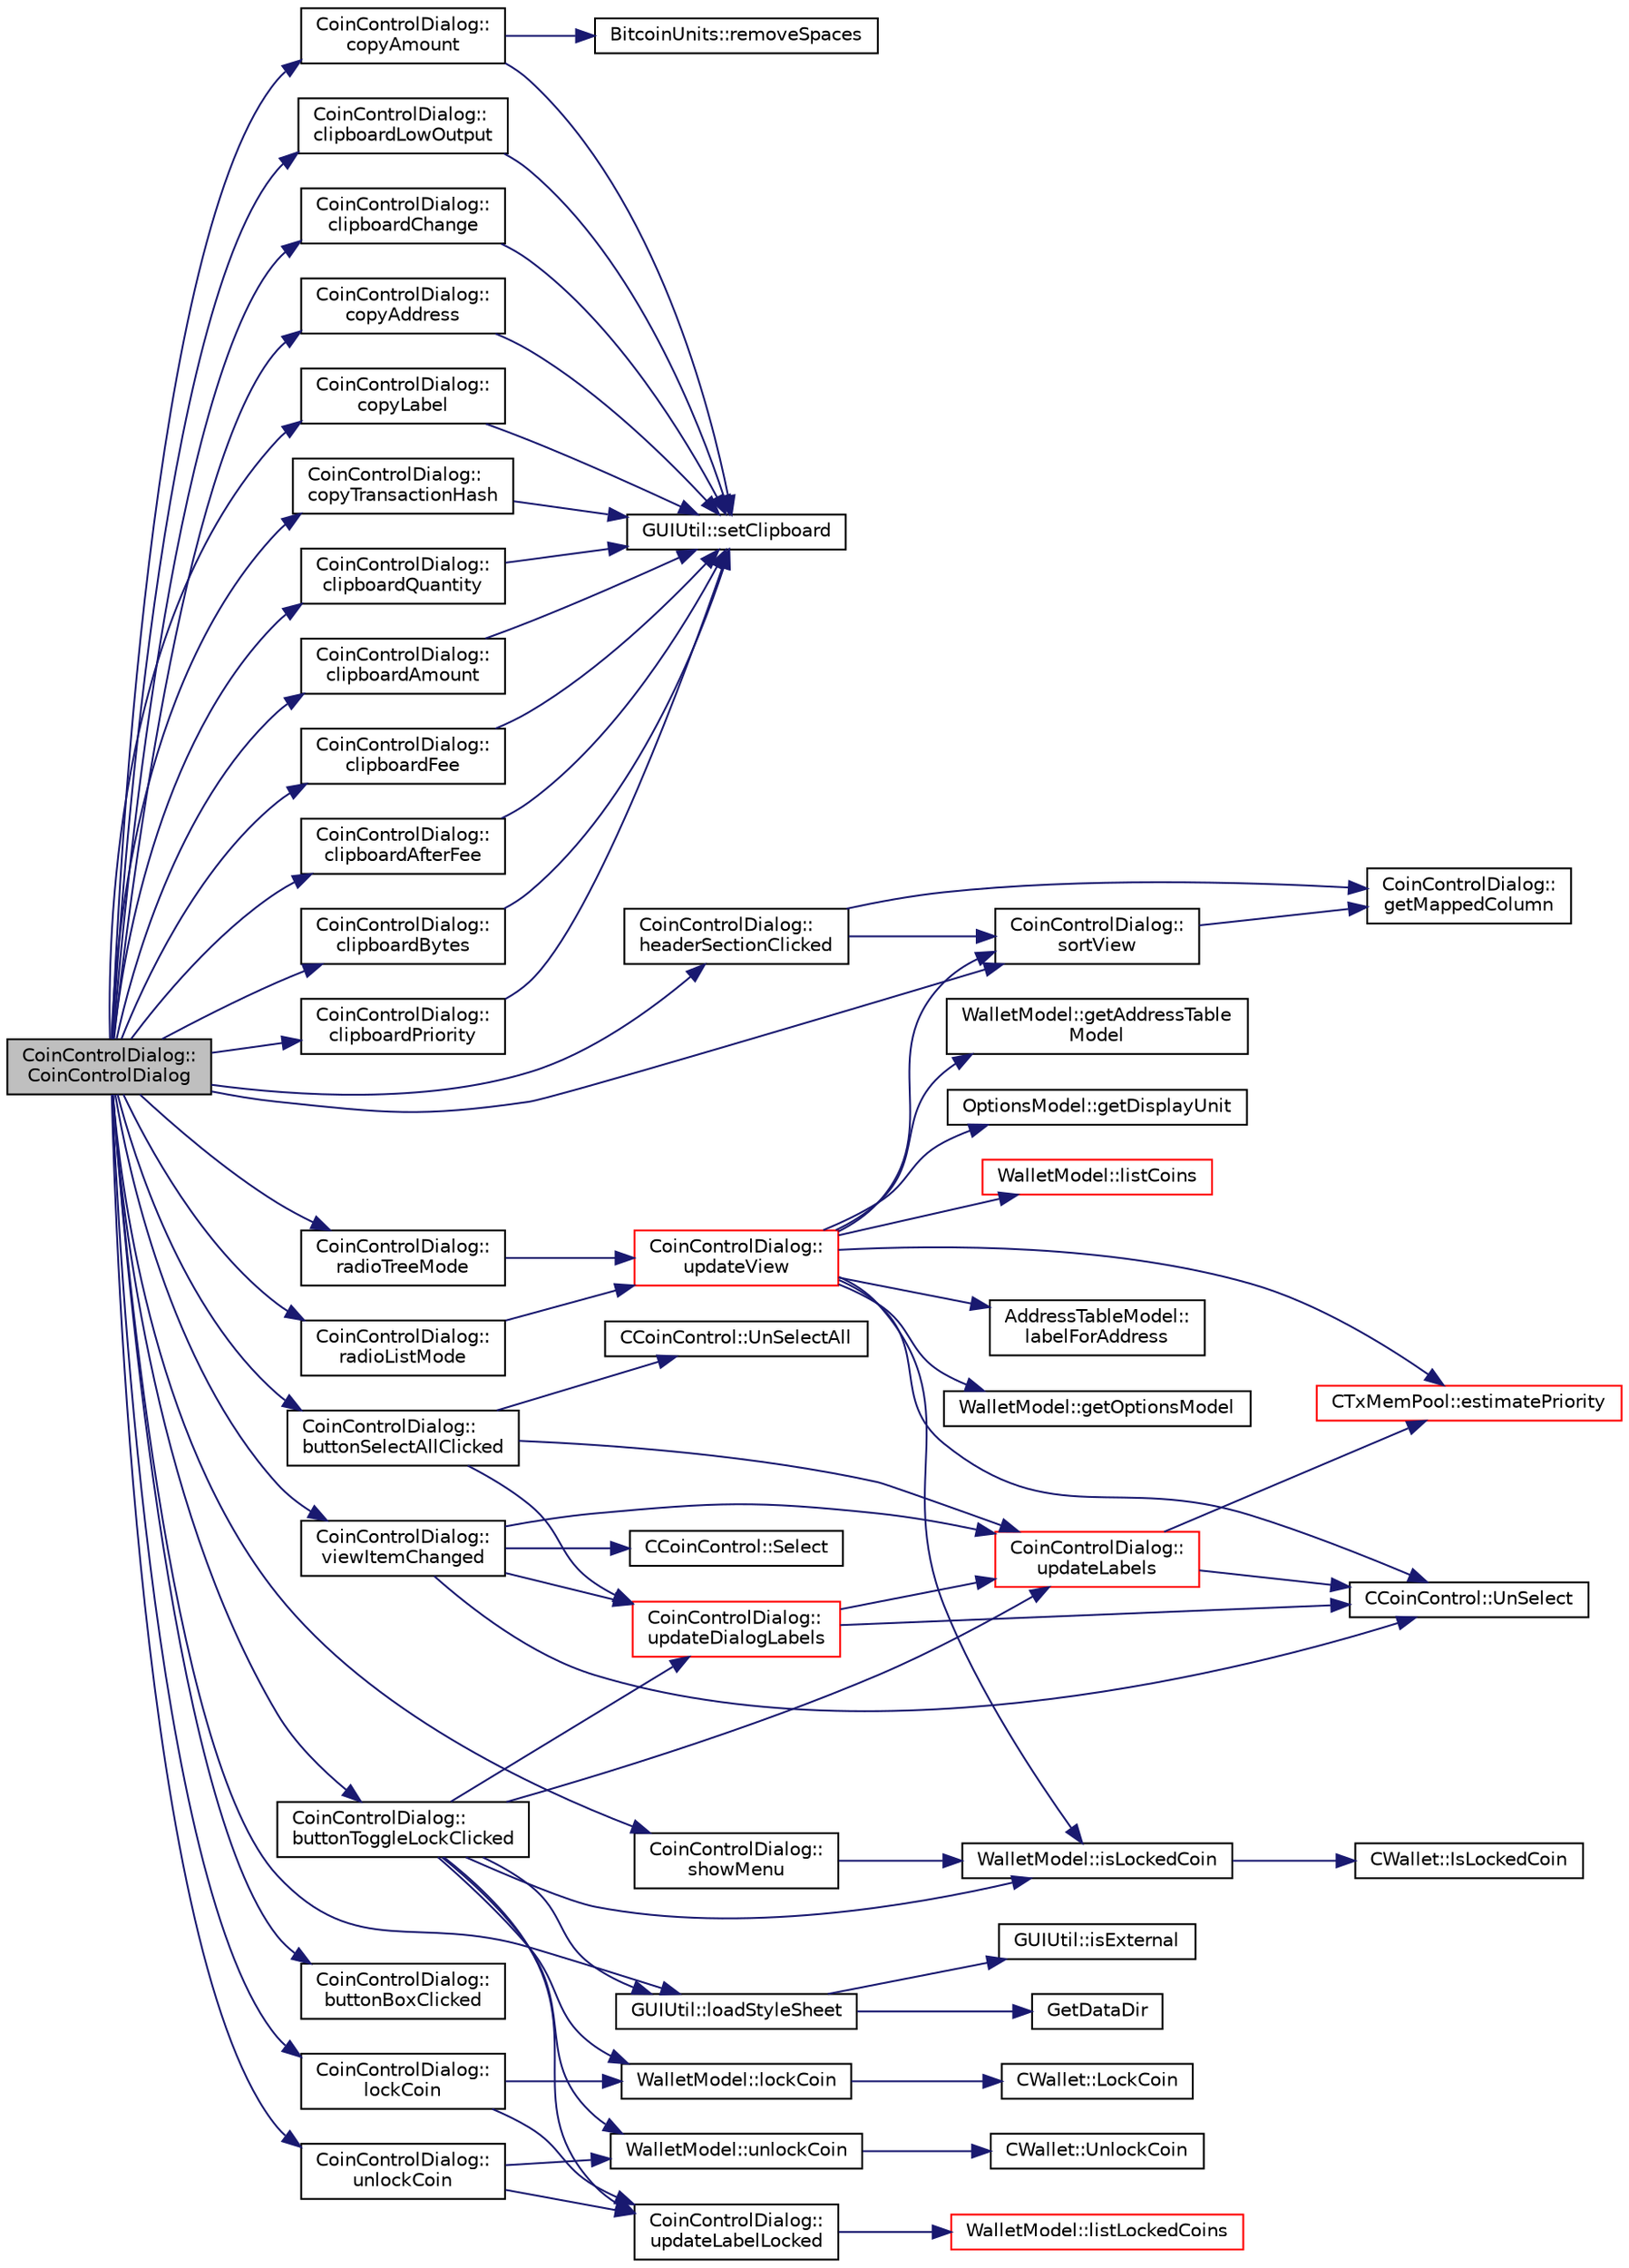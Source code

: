 digraph "CoinControlDialog::CoinControlDialog"
{
  edge [fontname="Helvetica",fontsize="10",labelfontname="Helvetica",labelfontsize="10"];
  node [fontname="Helvetica",fontsize="10",shape=record];
  rankdir="LR";
  Node0 [label="CoinControlDialog::\lCoinControlDialog",height=0.2,width=0.4,color="black", fillcolor="grey75", style="filled", fontcolor="black"];
  Node0 -> Node1 [color="midnightblue",fontsize="10",style="solid",fontname="Helvetica"];
  Node1 [label="GUIUtil::loadStyleSheet",height=0.2,width=0.4,color="black", fillcolor="white", style="filled",URL="$namespace_g_u_i_util.html#a2e749681627868ac0f70c0c8aa1dcb32",tooltip="Load global CSS theme. "];
  Node1 -> Node2 [color="midnightblue",fontsize="10",style="solid",fontname="Helvetica"];
  Node2 [label="GUIUtil::isExternal",height=0.2,width=0.4,color="black", fillcolor="white", style="filled",URL="$namespace_g_u_i_util.html#a2e5ef5c3c42eeecfc616aeae7cba0488",tooltip="Check whether a theme is not build-in. "];
  Node1 -> Node3 [color="midnightblue",fontsize="10",style="solid",fontname="Helvetica"];
  Node3 [label="GetDataDir",height=0.2,width=0.4,color="black", fillcolor="white", style="filled",URL="$util_8cpp.html#ab83866a054745d4b30a3948a1b44beba"];
  Node0 -> Node4 [color="midnightblue",fontsize="10",style="solid",fontname="Helvetica"];
  Node4 [label="CoinControlDialog::\lshowMenu",height=0.2,width=0.4,color="black", fillcolor="white", style="filled",URL="$class_coin_control_dialog.html#aaab37948490af620c7c2a1ab809c15ff"];
  Node4 -> Node5 [color="midnightblue",fontsize="10",style="solid",fontname="Helvetica"];
  Node5 [label="WalletModel::isLockedCoin",height=0.2,width=0.4,color="black", fillcolor="white", style="filled",URL="$class_wallet_model.html#abeea7ae42ec38ace2786b2e3d340f5a2"];
  Node5 -> Node6 [color="midnightblue",fontsize="10",style="solid",fontname="Helvetica"];
  Node6 [label="CWallet::IsLockedCoin",height=0.2,width=0.4,color="black", fillcolor="white", style="filled",URL="$group___actions.html#ga58abc6e61537f10bfb9429587ed29074"];
  Node0 -> Node7 [color="midnightblue",fontsize="10",style="solid",fontname="Helvetica"];
  Node7 [label="CoinControlDialog::\lcopyAddress",height=0.2,width=0.4,color="black", fillcolor="white", style="filled",URL="$class_coin_control_dialog.html#af0481202c3261dc198e17faeb69989ac"];
  Node7 -> Node8 [color="midnightblue",fontsize="10",style="solid",fontname="Helvetica"];
  Node8 [label="GUIUtil::setClipboard",height=0.2,width=0.4,color="black", fillcolor="white", style="filled",URL="$namespace_g_u_i_util.html#aef655b19f129179ca32f11a4d0da1a07"];
  Node0 -> Node9 [color="midnightblue",fontsize="10",style="solid",fontname="Helvetica"];
  Node9 [label="CoinControlDialog::\lcopyLabel",height=0.2,width=0.4,color="black", fillcolor="white", style="filled",URL="$class_coin_control_dialog.html#a9d3b94e72c48d580afb75e4988284288"];
  Node9 -> Node8 [color="midnightblue",fontsize="10",style="solid",fontname="Helvetica"];
  Node0 -> Node10 [color="midnightblue",fontsize="10",style="solid",fontname="Helvetica"];
  Node10 [label="CoinControlDialog::\lcopyAmount",height=0.2,width=0.4,color="black", fillcolor="white", style="filled",URL="$class_coin_control_dialog.html#a0d153803be26b0e81585a7d6ab6995bc"];
  Node10 -> Node8 [color="midnightblue",fontsize="10",style="solid",fontname="Helvetica"];
  Node10 -> Node11 [color="midnightblue",fontsize="10",style="solid",fontname="Helvetica"];
  Node11 [label="BitcoinUnits::removeSpaces",height=0.2,width=0.4,color="black", fillcolor="white", style="filled",URL="$class_bitcoin_units.html#a9354c3d913372b03101a23dc9cd18023"];
  Node0 -> Node12 [color="midnightblue",fontsize="10",style="solid",fontname="Helvetica"];
  Node12 [label="CoinControlDialog::\lcopyTransactionHash",height=0.2,width=0.4,color="black", fillcolor="white", style="filled",URL="$class_coin_control_dialog.html#ab955ce01377ae2f9d01e22620f2d3a60"];
  Node12 -> Node8 [color="midnightblue",fontsize="10",style="solid",fontname="Helvetica"];
  Node0 -> Node13 [color="midnightblue",fontsize="10",style="solid",fontname="Helvetica"];
  Node13 [label="CoinControlDialog::\llockCoin",height=0.2,width=0.4,color="black", fillcolor="white", style="filled",URL="$class_coin_control_dialog.html#a92d82e9a08d81b99fda6546d83f63a19"];
  Node13 -> Node14 [color="midnightblue",fontsize="10",style="solid",fontname="Helvetica"];
  Node14 [label="WalletModel::lockCoin",height=0.2,width=0.4,color="black", fillcolor="white", style="filled",URL="$class_wallet_model.html#a9bb6c954dc3cf27e25ced65375fa02f0"];
  Node14 -> Node15 [color="midnightblue",fontsize="10",style="solid",fontname="Helvetica"];
  Node15 [label="CWallet::LockCoin",height=0.2,width=0.4,color="black", fillcolor="white", style="filled",URL="$group___actions.html#ga2be3aa26d84c79bdcabb41c6b3fe0e0f"];
  Node13 -> Node16 [color="midnightblue",fontsize="10",style="solid",fontname="Helvetica"];
  Node16 [label="CoinControlDialog::\lupdateLabelLocked",height=0.2,width=0.4,color="black", fillcolor="white", style="filled",URL="$class_coin_control_dialog.html#acedbd41abf3490c556afbebde2ba6b49"];
  Node16 -> Node17 [color="midnightblue",fontsize="10",style="solid",fontname="Helvetica"];
  Node17 [label="WalletModel::listLockedCoins",height=0.2,width=0.4,color="red", fillcolor="white", style="filled",URL="$class_wallet_model.html#a367977352d1ef183ec2cb6b508a85bc2"];
  Node0 -> Node19 [color="midnightblue",fontsize="10",style="solid",fontname="Helvetica"];
  Node19 [label="CoinControlDialog::\lunlockCoin",height=0.2,width=0.4,color="black", fillcolor="white", style="filled",URL="$class_coin_control_dialog.html#a3097ebdc8972660aae30f49f2ccd1d8c"];
  Node19 -> Node20 [color="midnightblue",fontsize="10",style="solid",fontname="Helvetica"];
  Node20 [label="WalletModel::unlockCoin",height=0.2,width=0.4,color="black", fillcolor="white", style="filled",URL="$class_wallet_model.html#a0a5514bd400327df0f7d63341d8fabf4"];
  Node20 -> Node21 [color="midnightblue",fontsize="10",style="solid",fontname="Helvetica"];
  Node21 [label="CWallet::UnlockCoin",height=0.2,width=0.4,color="black", fillcolor="white", style="filled",URL="$group___actions.html#gabd60f5b890e2c62c05c6a2de6322197f"];
  Node19 -> Node16 [color="midnightblue",fontsize="10",style="solid",fontname="Helvetica"];
  Node0 -> Node22 [color="midnightblue",fontsize="10",style="solid",fontname="Helvetica"];
  Node22 [label="CoinControlDialog::\lclipboardQuantity",height=0.2,width=0.4,color="black", fillcolor="white", style="filled",URL="$class_coin_control_dialog.html#acbeb5f37852deec4849468e24f4cd8eb"];
  Node22 -> Node8 [color="midnightblue",fontsize="10",style="solid",fontname="Helvetica"];
  Node0 -> Node23 [color="midnightblue",fontsize="10",style="solid",fontname="Helvetica"];
  Node23 [label="CoinControlDialog::\lclipboardAmount",height=0.2,width=0.4,color="black", fillcolor="white", style="filled",URL="$class_coin_control_dialog.html#a7ca4a056879a25a14a72e4bfd4488b74"];
  Node23 -> Node8 [color="midnightblue",fontsize="10",style="solid",fontname="Helvetica"];
  Node0 -> Node24 [color="midnightblue",fontsize="10",style="solid",fontname="Helvetica"];
  Node24 [label="CoinControlDialog::\lclipboardFee",height=0.2,width=0.4,color="black", fillcolor="white", style="filled",URL="$class_coin_control_dialog.html#a00f37fedbc73b7990305a191870f18c2"];
  Node24 -> Node8 [color="midnightblue",fontsize="10",style="solid",fontname="Helvetica"];
  Node0 -> Node25 [color="midnightblue",fontsize="10",style="solid",fontname="Helvetica"];
  Node25 [label="CoinControlDialog::\lclipboardAfterFee",height=0.2,width=0.4,color="black", fillcolor="white", style="filled",URL="$class_coin_control_dialog.html#a62094405d0c56d44ae2eb1ab8fd40281"];
  Node25 -> Node8 [color="midnightblue",fontsize="10",style="solid",fontname="Helvetica"];
  Node0 -> Node26 [color="midnightblue",fontsize="10",style="solid",fontname="Helvetica"];
  Node26 [label="CoinControlDialog::\lclipboardBytes",height=0.2,width=0.4,color="black", fillcolor="white", style="filled",URL="$class_coin_control_dialog.html#adabea6ca7e8f19085cd5c437ecb6186a"];
  Node26 -> Node8 [color="midnightblue",fontsize="10",style="solid",fontname="Helvetica"];
  Node0 -> Node27 [color="midnightblue",fontsize="10",style="solid",fontname="Helvetica"];
  Node27 [label="CoinControlDialog::\lclipboardPriority",height=0.2,width=0.4,color="black", fillcolor="white", style="filled",URL="$class_coin_control_dialog.html#a3ff22550a94916b2db37f67f5b1ff9ec"];
  Node27 -> Node8 [color="midnightblue",fontsize="10",style="solid",fontname="Helvetica"];
  Node0 -> Node28 [color="midnightblue",fontsize="10",style="solid",fontname="Helvetica"];
  Node28 [label="CoinControlDialog::\lclipboardLowOutput",height=0.2,width=0.4,color="black", fillcolor="white", style="filled",URL="$class_coin_control_dialog.html#ac6ce56d1ec6ae7f528fdd06ba60400b3"];
  Node28 -> Node8 [color="midnightblue",fontsize="10",style="solid",fontname="Helvetica"];
  Node0 -> Node29 [color="midnightblue",fontsize="10",style="solid",fontname="Helvetica"];
  Node29 [label="CoinControlDialog::\lclipboardChange",height=0.2,width=0.4,color="black", fillcolor="white", style="filled",URL="$class_coin_control_dialog.html#a98a8bfcc50b61f7696c85c8b8ee1c796"];
  Node29 -> Node8 [color="midnightblue",fontsize="10",style="solid",fontname="Helvetica"];
  Node0 -> Node30 [color="midnightblue",fontsize="10",style="solid",fontname="Helvetica"];
  Node30 [label="CoinControlDialog::\lradioTreeMode",height=0.2,width=0.4,color="black", fillcolor="white", style="filled",URL="$class_coin_control_dialog.html#a1990d478f3ffba666c358a4f1bd395ec"];
  Node30 -> Node31 [color="midnightblue",fontsize="10",style="solid",fontname="Helvetica"];
  Node31 [label="CoinControlDialog::\lupdateView",height=0.2,width=0.4,color="red", fillcolor="white", style="filled",URL="$class_coin_control_dialog.html#aadea33050e5c1efd5eae8d2fcfa721f9"];
  Node31 -> Node32 [color="midnightblue",fontsize="10",style="solid",fontname="Helvetica"];
  Node32 [label="WalletModel::getOptionsModel",height=0.2,width=0.4,color="black", fillcolor="white", style="filled",URL="$class_wallet_model.html#a96d53e56b3f8f07537ea2523f7a7d300"];
  Node31 -> Node33 [color="midnightblue",fontsize="10",style="solid",fontname="Helvetica"];
  Node33 [label="WalletModel::getAddressTable\lModel",height=0.2,width=0.4,color="black", fillcolor="white", style="filled",URL="$class_wallet_model.html#a89ed202e2dbc04aaa70d72872b95b351"];
  Node31 -> Node34 [color="midnightblue",fontsize="10",style="solid",fontname="Helvetica"];
  Node34 [label="OptionsModel::getDisplayUnit",height=0.2,width=0.4,color="black", fillcolor="white", style="filled",URL="$class_options_model.html#a3b6e4d4ef42be3aaba315b8cd14f468e"];
  Node31 -> Node35 [color="midnightblue",fontsize="10",style="solid",fontname="Helvetica"];
  Node35 [label="CTxMemPool::estimatePriority",height=0.2,width=0.4,color="red", fillcolor="white", style="filled",URL="$class_c_tx_mem_pool.html#a225378304025c093d2dc5fcb754ade3b",tooltip="Estimate priority needed to get into the next nBlocks. "];
  Node31 -> Node37 [color="midnightblue",fontsize="10",style="solid",fontname="Helvetica"];
  Node37 [label="WalletModel::listCoins",height=0.2,width=0.4,color="red", fillcolor="white", style="filled",URL="$class_wallet_model.html#ae5ce26bba42701b45de766ef11cc9a47"];
  Node31 -> Node97 [color="midnightblue",fontsize="10",style="solid",fontname="Helvetica"];
  Node97 [label="AddressTableModel::\llabelForAddress",height=0.2,width=0.4,color="black", fillcolor="white", style="filled",URL="$class_address_table_model.html#afcdbfc17ac480f5a57382cbcf096ccb3"];
  Node31 -> Node98 [color="midnightblue",fontsize="10",style="solid",fontname="Helvetica"];
  Node98 [label="CCoinControl::UnSelect",height=0.2,width=0.4,color="black", fillcolor="white", style="filled",URL="$class_c_coin_control.html#a7f9b8135840df5907bc49a4c5cb19ba4"];
  Node31 -> Node5 [color="midnightblue",fontsize="10",style="solid",fontname="Helvetica"];
  Node31 -> Node120 [color="midnightblue",fontsize="10",style="solid",fontname="Helvetica"];
  Node120 [label="CoinControlDialog::\lsortView",height=0.2,width=0.4,color="black", fillcolor="white", style="filled",URL="$class_coin_control_dialog.html#a9573211ed101522c9b4307a02b268e39"];
  Node120 -> Node121 [color="midnightblue",fontsize="10",style="solid",fontname="Helvetica"];
  Node121 [label="CoinControlDialog::\lgetMappedColumn",height=0.2,width=0.4,color="black", fillcolor="white", style="filled",URL="$class_coin_control_dialog.html#a12cc992d1d2c5ef33f42d89c7e3e9dad"];
  Node0 -> Node122 [color="midnightblue",fontsize="10",style="solid",fontname="Helvetica"];
  Node122 [label="CoinControlDialog::\lradioListMode",height=0.2,width=0.4,color="black", fillcolor="white", style="filled",URL="$class_coin_control_dialog.html#a775c6d290cb63667a434b09072094533"];
  Node122 -> Node31 [color="midnightblue",fontsize="10",style="solid",fontname="Helvetica"];
  Node0 -> Node123 [color="midnightblue",fontsize="10",style="solid",fontname="Helvetica"];
  Node123 [label="CoinControlDialog::\lviewItemChanged",height=0.2,width=0.4,color="black", fillcolor="white", style="filled",URL="$class_coin_control_dialog.html#ac3c37dabd83f71d9c96bf5567fe85234"];
  Node123 -> Node98 [color="midnightblue",fontsize="10",style="solid",fontname="Helvetica"];
  Node123 -> Node124 [color="midnightblue",fontsize="10",style="solid",fontname="Helvetica"];
  Node124 [label="CCoinControl::Select",height=0.2,width=0.4,color="black", fillcolor="white", style="filled",URL="$class_c_coin_control.html#a7903e85623ba9b21583bd4018d17546c"];
  Node123 -> Node125 [color="midnightblue",fontsize="10",style="solid",fontname="Helvetica"];
  Node125 [label="CoinControlDialog::\lupdateLabels",height=0.2,width=0.4,color="red", fillcolor="white", style="filled",URL="$class_coin_control_dialog.html#a4fc60e89b097952ff22dc0f9c58c87d9"];
  Node125 -> Node98 [color="midnightblue",fontsize="10",style="solid",fontname="Helvetica"];
  Node125 -> Node35 [color="midnightblue",fontsize="10",style="solid",fontname="Helvetica"];
  Node123 -> Node137 [color="midnightblue",fontsize="10",style="solid",fontname="Helvetica"];
  Node137 [label="CoinControlDialog::\lupdateDialogLabels",height=0.2,width=0.4,color="red", fillcolor="white", style="filled",URL="$class_coin_control_dialog.html#ae0162e01893a3c85aeeee743c1cb1084"];
  Node137 -> Node125 [color="midnightblue",fontsize="10",style="solid",fontname="Helvetica"];
  Node137 -> Node98 [color="midnightblue",fontsize="10",style="solid",fontname="Helvetica"];
  Node0 -> Node141 [color="midnightblue",fontsize="10",style="solid",fontname="Helvetica"];
  Node141 [label="CoinControlDialog::\lheaderSectionClicked",height=0.2,width=0.4,color="black", fillcolor="white", style="filled",URL="$class_coin_control_dialog.html#a00055d2685a3625cb1fc5f84e8cb0a05"];
  Node141 -> Node121 [color="midnightblue",fontsize="10",style="solid",fontname="Helvetica"];
  Node141 -> Node120 [color="midnightblue",fontsize="10",style="solid",fontname="Helvetica"];
  Node0 -> Node142 [color="midnightblue",fontsize="10",style="solid",fontname="Helvetica"];
  Node142 [label="CoinControlDialog::\lbuttonBoxClicked",height=0.2,width=0.4,color="black", fillcolor="white", style="filled",URL="$class_coin_control_dialog.html#aff46f53e73bdc78a63fbcf093ec1bba0"];
  Node0 -> Node143 [color="midnightblue",fontsize="10",style="solid",fontname="Helvetica"];
  Node143 [label="CoinControlDialog::\lbuttonSelectAllClicked",height=0.2,width=0.4,color="black", fillcolor="white", style="filled",URL="$class_coin_control_dialog.html#ae106a71c5b87ac8bea8c52e7c4f4a129"];
  Node143 -> Node144 [color="midnightblue",fontsize="10",style="solid",fontname="Helvetica"];
  Node144 [label="CCoinControl::UnSelectAll",height=0.2,width=0.4,color="black", fillcolor="white", style="filled",URL="$class_c_coin_control.html#a78bc21b1698e6ae5e6c2fef9758db39c"];
  Node143 -> Node125 [color="midnightblue",fontsize="10",style="solid",fontname="Helvetica"];
  Node143 -> Node137 [color="midnightblue",fontsize="10",style="solid",fontname="Helvetica"];
  Node0 -> Node145 [color="midnightblue",fontsize="10",style="solid",fontname="Helvetica"];
  Node145 [label="CoinControlDialog::\lbuttonToggleLockClicked",height=0.2,width=0.4,color="black", fillcolor="white", style="filled",URL="$class_coin_control_dialog.html#a6da2f01f4e266766a0be3609890b22f2"];
  Node145 -> Node5 [color="midnightblue",fontsize="10",style="solid",fontname="Helvetica"];
  Node145 -> Node20 [color="midnightblue",fontsize="10",style="solid",fontname="Helvetica"];
  Node145 -> Node14 [color="midnightblue",fontsize="10",style="solid",fontname="Helvetica"];
  Node145 -> Node16 [color="midnightblue",fontsize="10",style="solid",fontname="Helvetica"];
  Node145 -> Node125 [color="midnightblue",fontsize="10",style="solid",fontname="Helvetica"];
  Node145 -> Node137 [color="midnightblue",fontsize="10",style="solid",fontname="Helvetica"];
  Node145 -> Node1 [color="midnightblue",fontsize="10",style="solid",fontname="Helvetica"];
  Node0 -> Node120 [color="midnightblue",fontsize="10",style="solid",fontname="Helvetica"];
}
